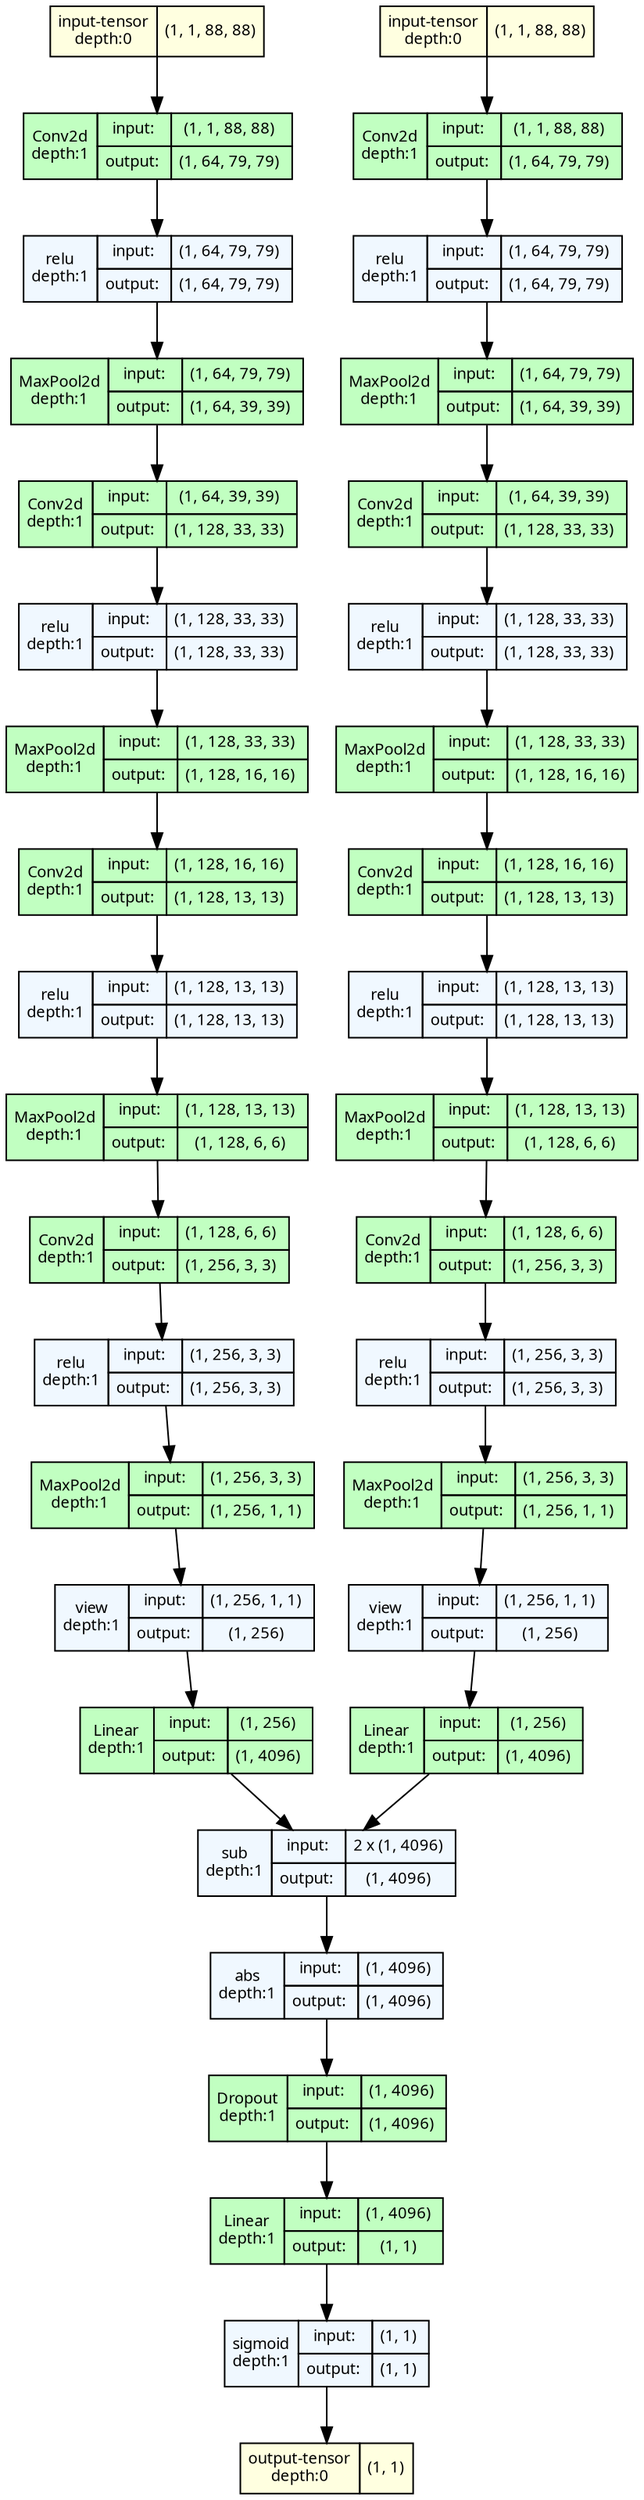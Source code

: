 strict digraph SiameseNets {
	graph [ordering=in rankdir=TB size="21.3,21.3"]
	node [align=left fontname="Linux libertine" fontsize=10 height=0.2 margin=0 ranksep=0.1 shape=plaintext style=filled]
	edge [fontsize=10]
	0 [label=<
                    <TABLE BORDER="0" CELLBORDER="1"
                    CELLSPACING="0" CELLPADDING="4">
                        <TR><TD>input-tensor<BR/>depth:0</TD><TD>(1, 1, 88, 88)</TD></TR>
                    </TABLE>> fillcolor=lightyellow]
	1 [label=<
                    <TABLE BORDER="0" CELLBORDER="1"
                    CELLSPACING="0" CELLPADDING="4">
                        <TR><TD>input-tensor<BR/>depth:0</TD><TD>(1, 1, 88, 88)</TD></TR>
                    </TABLE>> fillcolor=lightyellow]
	2 [label=<
                    <TABLE BORDER="0" CELLBORDER="1"
                    CELLSPACING="0" CELLPADDING="4">
                    <TR>
                        <TD ROWSPAN="2">Conv2d<BR/>depth:1</TD>
                        <TD COLSPAN="2">input:</TD>
                        <TD COLSPAN="2">(1, 1, 88, 88) </TD>
                    </TR>
                    <TR>
                        <TD COLSPAN="2">output: </TD>
                        <TD COLSPAN="2">(1, 64, 79, 79) </TD>
                    </TR>
                    </TABLE>> fillcolor=darkseagreen1]
	3 [label=<
                    <TABLE BORDER="0" CELLBORDER="1"
                    CELLSPACING="0" CELLPADDING="4">
                    <TR>
                        <TD ROWSPAN="2">relu<BR/>depth:1</TD>
                        <TD COLSPAN="2">input:</TD>
                        <TD COLSPAN="2">(1, 64, 79, 79) </TD>
                    </TR>
                    <TR>
                        <TD COLSPAN="2">output: </TD>
                        <TD COLSPAN="2">(1, 64, 79, 79) </TD>
                    </TR>
                    </TABLE>> fillcolor=aliceblue]
	4 [label=<
                    <TABLE BORDER="0" CELLBORDER="1"
                    CELLSPACING="0" CELLPADDING="4">
                    <TR>
                        <TD ROWSPAN="2">MaxPool2d<BR/>depth:1</TD>
                        <TD COLSPAN="2">input:</TD>
                        <TD COLSPAN="2">(1, 64, 79, 79) </TD>
                    </TR>
                    <TR>
                        <TD COLSPAN="2">output: </TD>
                        <TD COLSPAN="2">(1, 64, 39, 39) </TD>
                    </TR>
                    </TABLE>> fillcolor=darkseagreen1]
	5 [label=<
                    <TABLE BORDER="0" CELLBORDER="1"
                    CELLSPACING="0" CELLPADDING="4">
                    <TR>
                        <TD ROWSPAN="2">Conv2d<BR/>depth:1</TD>
                        <TD COLSPAN="2">input:</TD>
                        <TD COLSPAN="2">(1, 64, 39, 39) </TD>
                    </TR>
                    <TR>
                        <TD COLSPAN="2">output: </TD>
                        <TD COLSPAN="2">(1, 128, 33, 33) </TD>
                    </TR>
                    </TABLE>> fillcolor=darkseagreen1]
	6 [label=<
                    <TABLE BORDER="0" CELLBORDER="1"
                    CELLSPACING="0" CELLPADDING="4">
                    <TR>
                        <TD ROWSPAN="2">relu<BR/>depth:1</TD>
                        <TD COLSPAN="2">input:</TD>
                        <TD COLSPAN="2">(1, 128, 33, 33) </TD>
                    </TR>
                    <TR>
                        <TD COLSPAN="2">output: </TD>
                        <TD COLSPAN="2">(1, 128, 33, 33) </TD>
                    </TR>
                    </TABLE>> fillcolor=aliceblue]
	7 [label=<
                    <TABLE BORDER="0" CELLBORDER="1"
                    CELLSPACING="0" CELLPADDING="4">
                    <TR>
                        <TD ROWSPAN="2">MaxPool2d<BR/>depth:1</TD>
                        <TD COLSPAN="2">input:</TD>
                        <TD COLSPAN="2">(1, 128, 33, 33) </TD>
                    </TR>
                    <TR>
                        <TD COLSPAN="2">output: </TD>
                        <TD COLSPAN="2">(1, 128, 16, 16) </TD>
                    </TR>
                    </TABLE>> fillcolor=darkseagreen1]
	8 [label=<
                    <TABLE BORDER="0" CELLBORDER="1"
                    CELLSPACING="0" CELLPADDING="4">
                    <TR>
                        <TD ROWSPAN="2">Conv2d<BR/>depth:1</TD>
                        <TD COLSPAN="2">input:</TD>
                        <TD COLSPAN="2">(1, 128, 16, 16) </TD>
                    </TR>
                    <TR>
                        <TD COLSPAN="2">output: </TD>
                        <TD COLSPAN="2">(1, 128, 13, 13) </TD>
                    </TR>
                    </TABLE>> fillcolor=darkseagreen1]
	9 [label=<
                    <TABLE BORDER="0" CELLBORDER="1"
                    CELLSPACING="0" CELLPADDING="4">
                    <TR>
                        <TD ROWSPAN="2">relu<BR/>depth:1</TD>
                        <TD COLSPAN="2">input:</TD>
                        <TD COLSPAN="2">(1, 128, 13, 13) </TD>
                    </TR>
                    <TR>
                        <TD COLSPAN="2">output: </TD>
                        <TD COLSPAN="2">(1, 128, 13, 13) </TD>
                    </TR>
                    </TABLE>> fillcolor=aliceblue]
	10 [label=<
                    <TABLE BORDER="0" CELLBORDER="1"
                    CELLSPACING="0" CELLPADDING="4">
                    <TR>
                        <TD ROWSPAN="2">MaxPool2d<BR/>depth:1</TD>
                        <TD COLSPAN="2">input:</TD>
                        <TD COLSPAN="2">(1, 128, 13, 13) </TD>
                    </TR>
                    <TR>
                        <TD COLSPAN="2">output: </TD>
                        <TD COLSPAN="2">(1, 128, 6, 6) </TD>
                    </TR>
                    </TABLE>> fillcolor=darkseagreen1]
	11 [label=<
                    <TABLE BORDER="0" CELLBORDER="1"
                    CELLSPACING="0" CELLPADDING="4">
                    <TR>
                        <TD ROWSPAN="2">Conv2d<BR/>depth:1</TD>
                        <TD COLSPAN="2">input:</TD>
                        <TD COLSPAN="2">(1, 128, 6, 6) </TD>
                    </TR>
                    <TR>
                        <TD COLSPAN="2">output: </TD>
                        <TD COLSPAN="2">(1, 256, 3, 3) </TD>
                    </TR>
                    </TABLE>> fillcolor=darkseagreen1]
	12 [label=<
                    <TABLE BORDER="0" CELLBORDER="1"
                    CELLSPACING="0" CELLPADDING="4">
                    <TR>
                        <TD ROWSPAN="2">relu<BR/>depth:1</TD>
                        <TD COLSPAN="2">input:</TD>
                        <TD COLSPAN="2">(1, 256, 3, 3) </TD>
                    </TR>
                    <TR>
                        <TD COLSPAN="2">output: </TD>
                        <TD COLSPAN="2">(1, 256, 3, 3) </TD>
                    </TR>
                    </TABLE>> fillcolor=aliceblue]
	13 [label=<
                    <TABLE BORDER="0" CELLBORDER="1"
                    CELLSPACING="0" CELLPADDING="4">
                    <TR>
                        <TD ROWSPAN="2">MaxPool2d<BR/>depth:1</TD>
                        <TD COLSPAN="2">input:</TD>
                        <TD COLSPAN="2">(1, 256, 3, 3) </TD>
                    </TR>
                    <TR>
                        <TD COLSPAN="2">output: </TD>
                        <TD COLSPAN="2">(1, 256, 1, 1) </TD>
                    </TR>
                    </TABLE>> fillcolor=darkseagreen1]
	14 [label=<
                    <TABLE BORDER="0" CELLBORDER="1"
                    CELLSPACING="0" CELLPADDING="4">
                    <TR>
                        <TD ROWSPAN="2">Conv2d<BR/>depth:1</TD>
                        <TD COLSPAN="2">input:</TD>
                        <TD COLSPAN="2">(1, 1, 88, 88) </TD>
                    </TR>
                    <TR>
                        <TD COLSPAN="2">output: </TD>
                        <TD COLSPAN="2">(1, 64, 79, 79) </TD>
                    </TR>
                    </TABLE>> fillcolor=darkseagreen1]
	15 [label=<
                    <TABLE BORDER="0" CELLBORDER="1"
                    CELLSPACING="0" CELLPADDING="4">
                    <TR>
                        <TD ROWSPAN="2">relu<BR/>depth:1</TD>
                        <TD COLSPAN="2">input:</TD>
                        <TD COLSPAN="2">(1, 64, 79, 79) </TD>
                    </TR>
                    <TR>
                        <TD COLSPAN="2">output: </TD>
                        <TD COLSPAN="2">(1, 64, 79, 79) </TD>
                    </TR>
                    </TABLE>> fillcolor=aliceblue]
	16 [label=<
                    <TABLE BORDER="0" CELLBORDER="1"
                    CELLSPACING="0" CELLPADDING="4">
                    <TR>
                        <TD ROWSPAN="2">MaxPool2d<BR/>depth:1</TD>
                        <TD COLSPAN="2">input:</TD>
                        <TD COLSPAN="2">(1, 64, 79, 79) </TD>
                    </TR>
                    <TR>
                        <TD COLSPAN="2">output: </TD>
                        <TD COLSPAN="2">(1, 64, 39, 39) </TD>
                    </TR>
                    </TABLE>> fillcolor=darkseagreen1]
	17 [label=<
                    <TABLE BORDER="0" CELLBORDER="1"
                    CELLSPACING="0" CELLPADDING="4">
                    <TR>
                        <TD ROWSPAN="2">Conv2d<BR/>depth:1</TD>
                        <TD COLSPAN="2">input:</TD>
                        <TD COLSPAN="2">(1, 64, 39, 39) </TD>
                    </TR>
                    <TR>
                        <TD COLSPAN="2">output: </TD>
                        <TD COLSPAN="2">(1, 128, 33, 33) </TD>
                    </TR>
                    </TABLE>> fillcolor=darkseagreen1]
	18 [label=<
                    <TABLE BORDER="0" CELLBORDER="1"
                    CELLSPACING="0" CELLPADDING="4">
                    <TR>
                        <TD ROWSPAN="2">relu<BR/>depth:1</TD>
                        <TD COLSPAN="2">input:</TD>
                        <TD COLSPAN="2">(1, 128, 33, 33) </TD>
                    </TR>
                    <TR>
                        <TD COLSPAN="2">output: </TD>
                        <TD COLSPAN="2">(1, 128, 33, 33) </TD>
                    </TR>
                    </TABLE>> fillcolor=aliceblue]
	19 [label=<
                    <TABLE BORDER="0" CELLBORDER="1"
                    CELLSPACING="0" CELLPADDING="4">
                    <TR>
                        <TD ROWSPAN="2">MaxPool2d<BR/>depth:1</TD>
                        <TD COLSPAN="2">input:</TD>
                        <TD COLSPAN="2">(1, 128, 33, 33) </TD>
                    </TR>
                    <TR>
                        <TD COLSPAN="2">output: </TD>
                        <TD COLSPAN="2">(1, 128, 16, 16) </TD>
                    </TR>
                    </TABLE>> fillcolor=darkseagreen1]
	20 [label=<
                    <TABLE BORDER="0" CELLBORDER="1"
                    CELLSPACING="0" CELLPADDING="4">
                    <TR>
                        <TD ROWSPAN="2">Conv2d<BR/>depth:1</TD>
                        <TD COLSPAN="2">input:</TD>
                        <TD COLSPAN="2">(1, 128, 16, 16) </TD>
                    </TR>
                    <TR>
                        <TD COLSPAN="2">output: </TD>
                        <TD COLSPAN="2">(1, 128, 13, 13) </TD>
                    </TR>
                    </TABLE>> fillcolor=darkseagreen1]
	21 [label=<
                    <TABLE BORDER="0" CELLBORDER="1"
                    CELLSPACING="0" CELLPADDING="4">
                    <TR>
                        <TD ROWSPAN="2">relu<BR/>depth:1</TD>
                        <TD COLSPAN="2">input:</TD>
                        <TD COLSPAN="2">(1, 128, 13, 13) </TD>
                    </TR>
                    <TR>
                        <TD COLSPAN="2">output: </TD>
                        <TD COLSPAN="2">(1, 128, 13, 13) </TD>
                    </TR>
                    </TABLE>> fillcolor=aliceblue]
	22 [label=<
                    <TABLE BORDER="0" CELLBORDER="1"
                    CELLSPACING="0" CELLPADDING="4">
                    <TR>
                        <TD ROWSPAN="2">MaxPool2d<BR/>depth:1</TD>
                        <TD COLSPAN="2">input:</TD>
                        <TD COLSPAN="2">(1, 128, 13, 13) </TD>
                    </TR>
                    <TR>
                        <TD COLSPAN="2">output: </TD>
                        <TD COLSPAN="2">(1, 128, 6, 6) </TD>
                    </TR>
                    </TABLE>> fillcolor=darkseagreen1]
	23 [label=<
                    <TABLE BORDER="0" CELLBORDER="1"
                    CELLSPACING="0" CELLPADDING="4">
                    <TR>
                        <TD ROWSPAN="2">Conv2d<BR/>depth:1</TD>
                        <TD COLSPAN="2">input:</TD>
                        <TD COLSPAN="2">(1, 128, 6, 6) </TD>
                    </TR>
                    <TR>
                        <TD COLSPAN="2">output: </TD>
                        <TD COLSPAN="2">(1, 256, 3, 3) </TD>
                    </TR>
                    </TABLE>> fillcolor=darkseagreen1]
	24 [label=<
                    <TABLE BORDER="0" CELLBORDER="1"
                    CELLSPACING="0" CELLPADDING="4">
                    <TR>
                        <TD ROWSPAN="2">relu<BR/>depth:1</TD>
                        <TD COLSPAN="2">input:</TD>
                        <TD COLSPAN="2">(1, 256, 3, 3) </TD>
                    </TR>
                    <TR>
                        <TD COLSPAN="2">output: </TD>
                        <TD COLSPAN="2">(1, 256, 3, 3) </TD>
                    </TR>
                    </TABLE>> fillcolor=aliceblue]
	25 [label=<
                    <TABLE BORDER="0" CELLBORDER="1"
                    CELLSPACING="0" CELLPADDING="4">
                    <TR>
                        <TD ROWSPAN="2">MaxPool2d<BR/>depth:1</TD>
                        <TD COLSPAN="2">input:</TD>
                        <TD COLSPAN="2">(1, 256, 3, 3) </TD>
                    </TR>
                    <TR>
                        <TD COLSPAN="2">output: </TD>
                        <TD COLSPAN="2">(1, 256, 1, 1) </TD>
                    </TR>
                    </TABLE>> fillcolor=darkseagreen1]
	26 [label=<
                    <TABLE BORDER="0" CELLBORDER="1"
                    CELLSPACING="0" CELLPADDING="4">
                    <TR>
                        <TD ROWSPAN="2">view<BR/>depth:1</TD>
                        <TD COLSPAN="2">input:</TD>
                        <TD COLSPAN="2">(1, 256, 1, 1) </TD>
                    </TR>
                    <TR>
                        <TD COLSPAN="2">output: </TD>
                        <TD COLSPAN="2">(1, 256) </TD>
                    </TR>
                    </TABLE>> fillcolor=aliceblue]
	27 [label=<
                    <TABLE BORDER="0" CELLBORDER="1"
                    CELLSPACING="0" CELLPADDING="4">
                    <TR>
                        <TD ROWSPAN="2">view<BR/>depth:1</TD>
                        <TD COLSPAN="2">input:</TD>
                        <TD COLSPAN="2">(1, 256, 1, 1) </TD>
                    </TR>
                    <TR>
                        <TD COLSPAN="2">output: </TD>
                        <TD COLSPAN="2">(1, 256) </TD>
                    </TR>
                    </TABLE>> fillcolor=aliceblue]
	28 [label=<
                    <TABLE BORDER="0" CELLBORDER="1"
                    CELLSPACING="0" CELLPADDING="4">
                    <TR>
                        <TD ROWSPAN="2">Linear<BR/>depth:1</TD>
                        <TD COLSPAN="2">input:</TD>
                        <TD COLSPAN="2">(1, 256) </TD>
                    </TR>
                    <TR>
                        <TD COLSPAN="2">output: </TD>
                        <TD COLSPAN="2">(1, 4096) </TD>
                    </TR>
                    </TABLE>> fillcolor=darkseagreen1]
	29 [label=<
                    <TABLE BORDER="0" CELLBORDER="1"
                    CELLSPACING="0" CELLPADDING="4">
                    <TR>
                        <TD ROWSPAN="2">Linear<BR/>depth:1</TD>
                        <TD COLSPAN="2">input:</TD>
                        <TD COLSPAN="2">(1, 256) </TD>
                    </TR>
                    <TR>
                        <TD COLSPAN="2">output: </TD>
                        <TD COLSPAN="2">(1, 4096) </TD>
                    </TR>
                    </TABLE>> fillcolor=darkseagreen1]
	30 [label=<
                    <TABLE BORDER="0" CELLBORDER="1"
                    CELLSPACING="0" CELLPADDING="4">
                    <TR>
                        <TD ROWSPAN="2">sub<BR/>depth:1</TD>
                        <TD COLSPAN="2">input:</TD>
                        <TD COLSPAN="2">2 x (1, 4096) </TD>
                    </TR>
                    <TR>
                        <TD COLSPAN="2">output: </TD>
                        <TD COLSPAN="2">(1, 4096) </TD>
                    </TR>
                    </TABLE>> fillcolor=aliceblue]
	31 [label=<
                    <TABLE BORDER="0" CELLBORDER="1"
                    CELLSPACING="0" CELLPADDING="4">
                    <TR>
                        <TD ROWSPAN="2">abs<BR/>depth:1</TD>
                        <TD COLSPAN="2">input:</TD>
                        <TD COLSPAN="2">(1, 4096) </TD>
                    </TR>
                    <TR>
                        <TD COLSPAN="2">output: </TD>
                        <TD COLSPAN="2">(1, 4096) </TD>
                    </TR>
                    </TABLE>> fillcolor=aliceblue]
	32 [label=<
                    <TABLE BORDER="0" CELLBORDER="1"
                    CELLSPACING="0" CELLPADDING="4">
                    <TR>
                        <TD ROWSPAN="2">Dropout<BR/>depth:1</TD>
                        <TD COLSPAN="2">input:</TD>
                        <TD COLSPAN="2">(1, 4096) </TD>
                    </TR>
                    <TR>
                        <TD COLSPAN="2">output: </TD>
                        <TD COLSPAN="2">(1, 4096) </TD>
                    </TR>
                    </TABLE>> fillcolor=darkseagreen1]
	33 [label=<
                    <TABLE BORDER="0" CELLBORDER="1"
                    CELLSPACING="0" CELLPADDING="4">
                    <TR>
                        <TD ROWSPAN="2">Linear<BR/>depth:1</TD>
                        <TD COLSPAN="2">input:</TD>
                        <TD COLSPAN="2">(1, 4096) </TD>
                    </TR>
                    <TR>
                        <TD COLSPAN="2">output: </TD>
                        <TD COLSPAN="2">(1, 1) </TD>
                    </TR>
                    </TABLE>> fillcolor=darkseagreen1]
	34 [label=<
                    <TABLE BORDER="0" CELLBORDER="1"
                    CELLSPACING="0" CELLPADDING="4">
                    <TR>
                        <TD ROWSPAN="2">sigmoid<BR/>depth:1</TD>
                        <TD COLSPAN="2">input:</TD>
                        <TD COLSPAN="2">(1, 1) </TD>
                    </TR>
                    <TR>
                        <TD COLSPAN="2">output: </TD>
                        <TD COLSPAN="2">(1, 1) </TD>
                    </TR>
                    </TABLE>> fillcolor=aliceblue]
	35 [label=<
                    <TABLE BORDER="0" CELLBORDER="1"
                    CELLSPACING="0" CELLPADDING="4">
                        <TR><TD>output-tensor<BR/>depth:0</TD><TD>(1, 1)</TD></TR>
                    </TABLE>> fillcolor=lightyellow]
	0 -> 2
	1 -> 14
	2 -> 3
	3 -> 4
	4 -> 5
	5 -> 6
	6 -> 7
	7 -> 8
	8 -> 9
	9 -> 10
	10 -> 11
	11 -> 12
	12 -> 13
	13 -> 26
	14 -> 15
	15 -> 16
	16 -> 17
	17 -> 18
	18 -> 19
	19 -> 20
	20 -> 21
	21 -> 22
	22 -> 23
	23 -> 24
	24 -> 25
	25 -> 27
	26 -> 28
	27 -> 29
	28 -> 30
	29 -> 30
	30 -> 31
	31 -> 32
	32 -> 33
	33 -> 34
	34 -> 35
}
